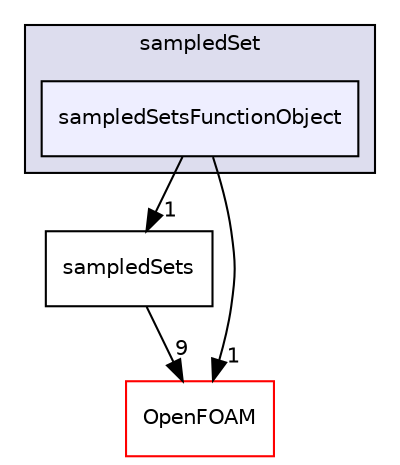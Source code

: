 digraph "src/sampling/sampledSet/sampledSetsFunctionObject" {
  bgcolor=transparent;
  compound=true
  node [ fontsize="10", fontname="Helvetica"];
  edge [ labelfontsize="10", labelfontname="Helvetica"];
  subgraph clusterdir_8b5e667856203d1590a744034ba627a3 {
    graph [ bgcolor="#ddddee", pencolor="black", label="sampledSet" fontname="Helvetica", fontsize="10", URL="dir_8b5e667856203d1590a744034ba627a3.html"]
  dir_f68050f313f424cd90f162eea1178546 [shape=box, label="sampledSetsFunctionObject", style="filled", fillcolor="#eeeeff", pencolor="black", URL="dir_f68050f313f424cd90f162eea1178546.html"];
  }
  dir_a57f53c671dd158f249b841c6560ed3f [shape=box label="sampledSets" URL="dir_a57f53c671dd158f249b841c6560ed3f.html"];
  dir_c5473ff19b20e6ec4dfe5c310b3778a8 [shape=box label="OpenFOAM" color="red" URL="dir_c5473ff19b20e6ec4dfe5c310b3778a8.html"];
  dir_a57f53c671dd158f249b841c6560ed3f->dir_c5473ff19b20e6ec4dfe5c310b3778a8 [headlabel="9", labeldistance=1.5 headhref="dir_002705_001898.html"];
  dir_f68050f313f424cd90f162eea1178546->dir_a57f53c671dd158f249b841c6560ed3f [headlabel="1", labeldistance=1.5 headhref="dir_002706_002705.html"];
  dir_f68050f313f424cd90f162eea1178546->dir_c5473ff19b20e6ec4dfe5c310b3778a8 [headlabel="1", labeldistance=1.5 headhref="dir_002706_001898.html"];
}
